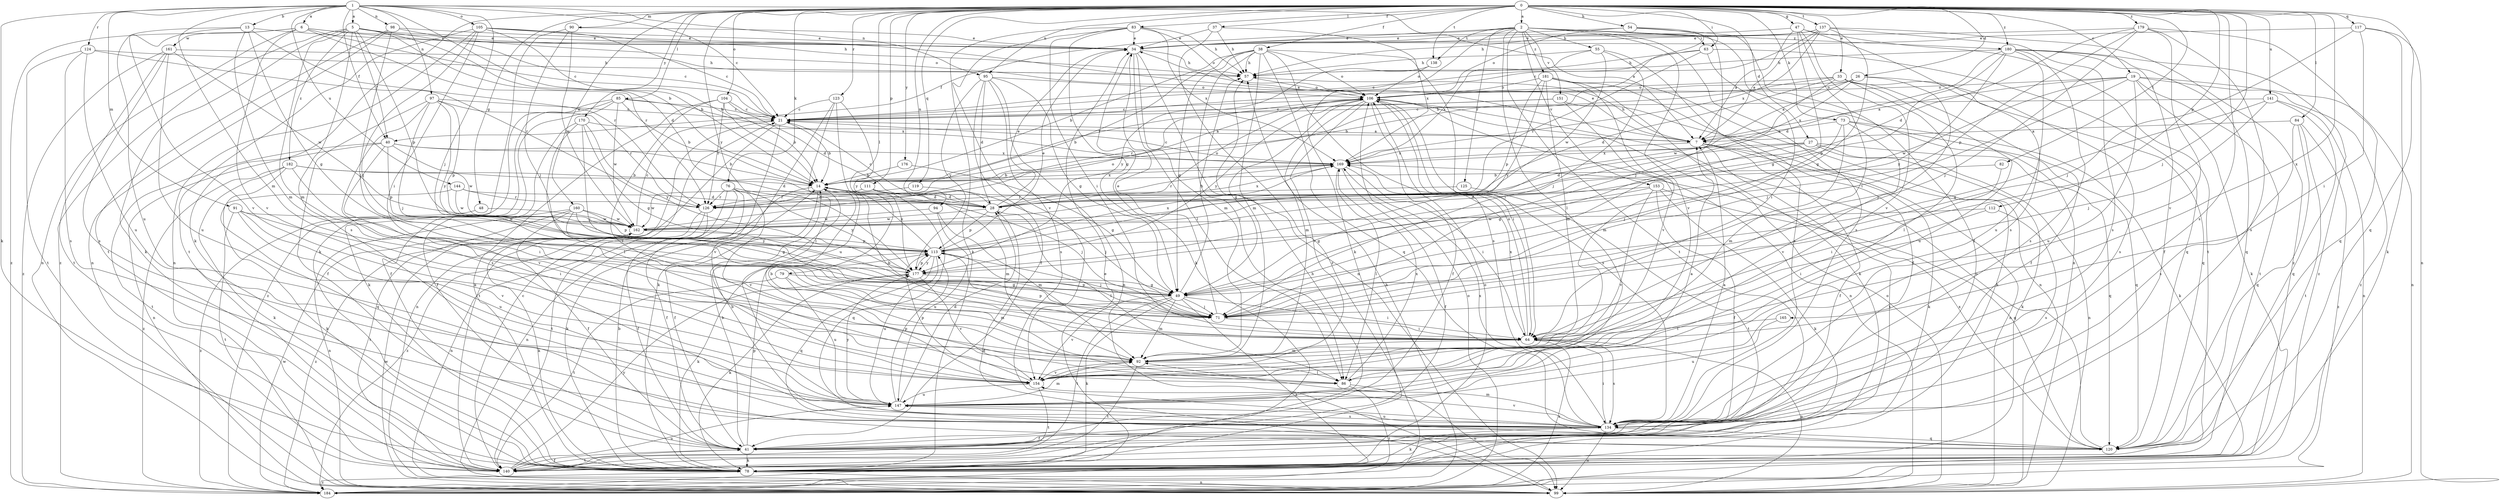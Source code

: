 strict digraph  {
0;
1;
2;
5;
6;
7;
13;
14;
19;
21;
26;
27;
28;
33;
34;
37;
38;
40;
41;
47;
48;
49;
54;
55;
57;
63;
64;
71;
73;
76;
78;
79;
82;
83;
84;
85;
86;
90;
91;
92;
94;
95;
97;
98;
99;
104;
105;
106;
111;
112;
113;
117;
119;
120;
123;
124;
125;
126;
134;
137;
138;
140;
141;
144;
147;
151;
153;
154;
160;
161;
162;
165;
169;
170;
176;
177;
179;
180;
181;
182;
184;
0 -> 2  [label=a];
0 -> 19  [label=c];
0 -> 26  [label=d];
0 -> 27  [label=d];
0 -> 33  [label=e];
0 -> 37  [label=f];
0 -> 38  [label=f];
0 -> 47  [label=g];
0 -> 48  [label=g];
0 -> 54  [label=h];
0 -> 63  [label=i];
0 -> 71  [label=j];
0 -> 73  [label=k];
0 -> 76  [label=k];
0 -> 78  [label=k];
0 -> 79  [label=l];
0 -> 82  [label=l];
0 -> 83  [label=l];
0 -> 84  [label=l];
0 -> 85  [label=l];
0 -> 90  [label=m];
0 -> 94  [label=n];
0 -> 95  [label=n];
0 -> 104  [label=o];
0 -> 111  [label=p];
0 -> 112  [label=p];
0 -> 117  [label=q];
0 -> 119  [label=q];
0 -> 120  [label=q];
0 -> 123  [label=r];
0 -> 134  [label=s];
0 -> 137  [label=t];
0 -> 138  [label=t];
0 -> 141  [label=u];
0 -> 160  [label=w];
0 -> 165  [label=x];
0 -> 170  [label=y];
0 -> 176  [label=y];
0 -> 177  [label=y];
0 -> 179  [label=z];
0 -> 180  [label=z];
1 -> 5  [label=a];
1 -> 6  [label=a];
1 -> 7  [label=a];
1 -> 13  [label=b];
1 -> 14  [label=b];
1 -> 21  [label=c];
1 -> 40  [label=f];
1 -> 71  [label=j];
1 -> 78  [label=k];
1 -> 91  [label=m];
1 -> 92  [label=m];
1 -> 95  [label=n];
1 -> 97  [label=n];
1 -> 98  [label=n];
1 -> 105  [label=o];
1 -> 124  [label=r];
1 -> 144  [label=u];
2 -> 34  [label=e];
2 -> 40  [label=f];
2 -> 55  [label=h];
2 -> 63  [label=i];
2 -> 78  [label=k];
2 -> 86  [label=l];
2 -> 99  [label=n];
2 -> 125  [label=r];
2 -> 134  [label=s];
2 -> 138  [label=t];
2 -> 140  [label=t];
2 -> 151  [label=v];
2 -> 153  [label=v];
2 -> 154  [label=v];
2 -> 180  [label=z];
2 -> 181  [label=z];
5 -> 14  [label=b];
5 -> 21  [label=c];
5 -> 28  [label=d];
5 -> 34  [label=e];
5 -> 40  [label=f];
5 -> 78  [label=k];
5 -> 92  [label=m];
5 -> 113  [label=p];
5 -> 134  [label=s];
5 -> 182  [label=z];
5 -> 184  [label=z];
6 -> 21  [label=c];
6 -> 34  [label=e];
6 -> 57  [label=h];
6 -> 99  [label=n];
6 -> 126  [label=r];
6 -> 154  [label=v];
6 -> 161  [label=w];
6 -> 184  [label=z];
7 -> 34  [label=e];
7 -> 41  [label=f];
7 -> 57  [label=h];
7 -> 78  [label=k];
7 -> 99  [label=n];
7 -> 140  [label=t];
7 -> 169  [label=x];
13 -> 34  [label=e];
13 -> 49  [label=g];
13 -> 92  [label=m];
13 -> 126  [label=r];
13 -> 147  [label=u];
13 -> 154  [label=v];
14 -> 28  [label=d];
14 -> 41  [label=f];
14 -> 71  [label=j];
14 -> 78  [label=k];
14 -> 169  [label=x];
19 -> 7  [label=a];
19 -> 71  [label=j];
19 -> 78  [label=k];
19 -> 99  [label=n];
19 -> 106  [label=o];
19 -> 140  [label=t];
19 -> 147  [label=u];
19 -> 162  [label=w];
19 -> 184  [label=z];
21 -> 7  [label=a];
21 -> 14  [label=b];
21 -> 99  [label=n];
21 -> 140  [label=t];
21 -> 154  [label=v];
26 -> 7  [label=a];
26 -> 21  [label=c];
26 -> 71  [label=j];
26 -> 106  [label=o];
26 -> 134  [label=s];
26 -> 169  [label=x];
27 -> 28  [label=d];
27 -> 49  [label=g];
27 -> 78  [label=k];
27 -> 99  [label=n];
27 -> 120  [label=q];
27 -> 169  [label=x];
28 -> 21  [label=c];
28 -> 34  [label=e];
28 -> 86  [label=l];
28 -> 106  [label=o];
28 -> 113  [label=p];
28 -> 162  [label=w];
28 -> 169  [label=x];
33 -> 14  [label=b];
33 -> 28  [label=d];
33 -> 41  [label=f];
33 -> 86  [label=l];
33 -> 106  [label=o];
33 -> 120  [label=q];
33 -> 147  [label=u];
33 -> 162  [label=w];
34 -> 57  [label=h];
34 -> 78  [label=k];
34 -> 86  [label=l];
34 -> 92  [label=m];
34 -> 99  [label=n];
37 -> 34  [label=e];
37 -> 57  [label=h];
37 -> 169  [label=x];
37 -> 184  [label=z];
38 -> 14  [label=b];
38 -> 49  [label=g];
38 -> 57  [label=h];
38 -> 64  [label=i];
38 -> 86  [label=l];
38 -> 92  [label=m];
38 -> 106  [label=o];
38 -> 120  [label=q];
38 -> 126  [label=r];
38 -> 134  [label=s];
40 -> 14  [label=b];
40 -> 99  [label=n];
40 -> 113  [label=p];
40 -> 140  [label=t];
40 -> 154  [label=v];
40 -> 162  [label=w];
40 -> 169  [label=x];
41 -> 14  [label=b];
41 -> 78  [label=k];
41 -> 113  [label=p];
41 -> 140  [label=t];
47 -> 7  [label=a];
47 -> 34  [label=e];
47 -> 49  [label=g];
47 -> 64  [label=i];
47 -> 134  [label=s];
47 -> 140  [label=t];
47 -> 154  [label=v];
48 -> 162  [label=w];
48 -> 184  [label=z];
49 -> 57  [label=h];
49 -> 64  [label=i];
49 -> 71  [label=j];
49 -> 78  [label=k];
49 -> 92  [label=m];
49 -> 140  [label=t];
49 -> 154  [label=v];
49 -> 184  [label=z];
54 -> 14  [label=b];
54 -> 34  [label=e];
54 -> 41  [label=f];
54 -> 71  [label=j];
54 -> 106  [label=o];
55 -> 57  [label=h];
55 -> 71  [label=j];
55 -> 134  [label=s];
55 -> 162  [label=w];
55 -> 169  [label=x];
57 -> 106  [label=o];
63 -> 21  [label=c];
63 -> 57  [label=h];
63 -> 64  [label=i];
63 -> 120  [label=q];
63 -> 126  [label=r];
64 -> 14  [label=b];
64 -> 92  [label=m];
64 -> 99  [label=n];
64 -> 106  [label=o];
64 -> 113  [label=p];
64 -> 134  [label=s];
64 -> 169  [label=x];
64 -> 184  [label=z];
71 -> 34  [label=e];
71 -> 64  [label=i];
71 -> 113  [label=p];
73 -> 7  [label=a];
73 -> 71  [label=j];
73 -> 78  [label=k];
73 -> 92  [label=m];
73 -> 120  [label=q];
73 -> 154  [label=v];
76 -> 28  [label=d];
76 -> 41  [label=f];
76 -> 99  [label=n];
76 -> 126  [label=r];
76 -> 140  [label=t];
76 -> 154  [label=v];
76 -> 177  [label=y];
78 -> 14  [label=b];
78 -> 99  [label=n];
78 -> 106  [label=o];
78 -> 184  [label=z];
79 -> 49  [label=g];
79 -> 92  [label=m];
79 -> 140  [label=t];
79 -> 147  [label=u];
82 -> 14  [label=b];
82 -> 64  [label=i];
83 -> 34  [label=e];
83 -> 49  [label=g];
83 -> 57  [label=h];
83 -> 64  [label=i];
83 -> 78  [label=k];
83 -> 106  [label=o];
83 -> 154  [label=v];
83 -> 169  [label=x];
84 -> 7  [label=a];
84 -> 120  [label=q];
84 -> 134  [label=s];
84 -> 140  [label=t];
84 -> 184  [label=z];
85 -> 14  [label=b];
85 -> 21  [label=c];
85 -> 41  [label=f];
85 -> 78  [label=k];
85 -> 162  [label=w];
85 -> 169  [label=x];
85 -> 184  [label=z];
86 -> 99  [label=n];
86 -> 169  [label=x];
86 -> 184  [label=z];
90 -> 34  [label=e];
90 -> 71  [label=j];
90 -> 78  [label=k];
90 -> 162  [label=w];
91 -> 64  [label=i];
91 -> 140  [label=t];
91 -> 147  [label=u];
91 -> 154  [label=v];
91 -> 162  [label=w];
92 -> 14  [label=b];
92 -> 86  [label=l];
92 -> 140  [label=t];
92 -> 154  [label=v];
94 -> 92  [label=m];
94 -> 147  [label=u];
94 -> 162  [label=w];
95 -> 28  [label=d];
95 -> 41  [label=f];
95 -> 49  [label=g];
95 -> 99  [label=n];
95 -> 106  [label=o];
95 -> 134  [label=s];
95 -> 177  [label=y];
97 -> 21  [label=c];
97 -> 41  [label=f];
97 -> 71  [label=j];
97 -> 113  [label=p];
97 -> 126  [label=r];
97 -> 134  [label=s];
97 -> 177  [label=y];
98 -> 34  [label=e];
98 -> 71  [label=j];
98 -> 99  [label=n];
98 -> 106  [label=o];
98 -> 140  [label=t];
99 -> 28  [label=d];
99 -> 106  [label=o];
99 -> 162  [label=w];
104 -> 14  [label=b];
104 -> 21  [label=c];
104 -> 28  [label=d];
104 -> 78  [label=k];
104 -> 86  [label=l];
104 -> 126  [label=r];
105 -> 7  [label=a];
105 -> 14  [label=b];
105 -> 21  [label=c];
105 -> 34  [label=e];
105 -> 64  [label=i];
105 -> 71  [label=j];
105 -> 99  [label=n];
105 -> 140  [label=t];
106 -> 21  [label=c];
106 -> 41  [label=f];
106 -> 49  [label=g];
106 -> 64  [label=i];
106 -> 92  [label=m];
106 -> 99  [label=n];
106 -> 126  [label=r];
106 -> 134  [label=s];
106 -> 154  [label=v];
106 -> 177  [label=y];
111 -> 28  [label=d];
111 -> 92  [label=m];
111 -> 120  [label=q];
111 -> 162  [label=w];
112 -> 64  [label=i];
112 -> 134  [label=s];
112 -> 162  [label=w];
113 -> 14  [label=b];
113 -> 34  [label=e];
113 -> 71  [label=j];
113 -> 78  [label=k];
113 -> 120  [label=q];
113 -> 147  [label=u];
113 -> 169  [label=x];
113 -> 177  [label=y];
117 -> 34  [label=e];
117 -> 64  [label=i];
117 -> 71  [label=j];
117 -> 78  [label=k];
117 -> 99  [label=n];
119 -> 71  [label=j];
119 -> 126  [label=r];
120 -> 106  [label=o];
120 -> 169  [label=x];
123 -> 21  [label=c];
123 -> 78  [label=k];
123 -> 86  [label=l];
123 -> 147  [label=u];
123 -> 177  [label=y];
124 -> 57  [label=h];
124 -> 126  [label=r];
124 -> 134  [label=s];
124 -> 140  [label=t];
124 -> 147  [label=u];
125 -> 126  [label=r];
125 -> 140  [label=t];
126 -> 41  [label=f];
126 -> 99  [label=n];
126 -> 184  [label=z];
134 -> 7  [label=a];
134 -> 14  [label=b];
134 -> 41  [label=f];
134 -> 64  [label=i];
134 -> 78  [label=k];
134 -> 92  [label=m];
134 -> 99  [label=n];
134 -> 120  [label=q];
134 -> 147  [label=u];
134 -> 154  [label=v];
134 -> 169  [label=x];
137 -> 7  [label=a];
137 -> 21  [label=c];
137 -> 34  [label=e];
137 -> 49  [label=g];
137 -> 57  [label=h];
137 -> 134  [label=s];
137 -> 169  [label=x];
137 -> 184  [label=z];
138 -> 106  [label=o];
138 -> 177  [label=y];
140 -> 21  [label=c];
140 -> 41  [label=f];
140 -> 57  [label=h];
140 -> 147  [label=u];
140 -> 177  [label=y];
141 -> 21  [label=c];
141 -> 49  [label=g];
141 -> 71  [label=j];
141 -> 99  [label=n];
141 -> 120  [label=q];
144 -> 28  [label=d];
144 -> 78  [label=k];
144 -> 126  [label=r];
144 -> 162  [label=w];
147 -> 7  [label=a];
147 -> 28  [label=d];
147 -> 92  [label=m];
147 -> 113  [label=p];
147 -> 134  [label=s];
147 -> 177  [label=y];
151 -> 14  [label=b];
151 -> 21  [label=c];
151 -> 78  [label=k];
151 -> 92  [label=m];
153 -> 28  [label=d];
153 -> 41  [label=f];
153 -> 49  [label=g];
153 -> 78  [label=k];
153 -> 120  [label=q];
153 -> 154  [label=v];
154 -> 113  [label=p];
154 -> 140  [label=t];
154 -> 147  [label=u];
160 -> 41  [label=f];
160 -> 49  [label=g];
160 -> 99  [label=n];
160 -> 113  [label=p];
160 -> 140  [label=t];
160 -> 162  [label=w];
160 -> 177  [label=y];
161 -> 57  [label=h];
161 -> 134  [label=s];
161 -> 140  [label=t];
161 -> 147  [label=u];
161 -> 162  [label=w];
161 -> 184  [label=z];
162 -> 21  [label=c];
162 -> 78  [label=k];
162 -> 106  [label=o];
162 -> 113  [label=p];
162 -> 184  [label=z];
165 -> 64  [label=i];
165 -> 147  [label=u];
169 -> 14  [label=b];
169 -> 21  [label=c];
169 -> 41  [label=f];
169 -> 64  [label=i];
169 -> 86  [label=l];
169 -> 126  [label=r];
170 -> 7  [label=a];
170 -> 41  [label=f];
170 -> 49  [label=g];
170 -> 71  [label=j];
170 -> 86  [label=l];
170 -> 177  [label=y];
176 -> 14  [label=b];
176 -> 49  [label=g];
177 -> 49  [label=g];
177 -> 78  [label=k];
177 -> 113  [label=p];
177 -> 154  [label=v];
179 -> 28  [label=d];
179 -> 34  [label=e];
179 -> 71  [label=j];
179 -> 113  [label=p];
179 -> 120  [label=q];
179 -> 134  [label=s];
179 -> 154  [label=v];
180 -> 28  [label=d];
180 -> 41  [label=f];
180 -> 57  [label=h];
180 -> 113  [label=p];
180 -> 120  [label=q];
180 -> 134  [label=s];
180 -> 147  [label=u];
180 -> 177  [label=y];
180 -> 184  [label=z];
181 -> 41  [label=f];
181 -> 78  [label=k];
181 -> 92  [label=m];
181 -> 99  [label=n];
181 -> 106  [label=o];
181 -> 113  [label=p];
181 -> 154  [label=v];
181 -> 177  [label=y];
182 -> 14  [label=b];
182 -> 28  [label=d];
182 -> 64  [label=i];
182 -> 78  [label=k];
182 -> 120  [label=q];
182 -> 184  [label=z];
184 -> 34  [label=e];
184 -> 57  [label=h];
184 -> 106  [label=o];
184 -> 162  [label=w];
}
